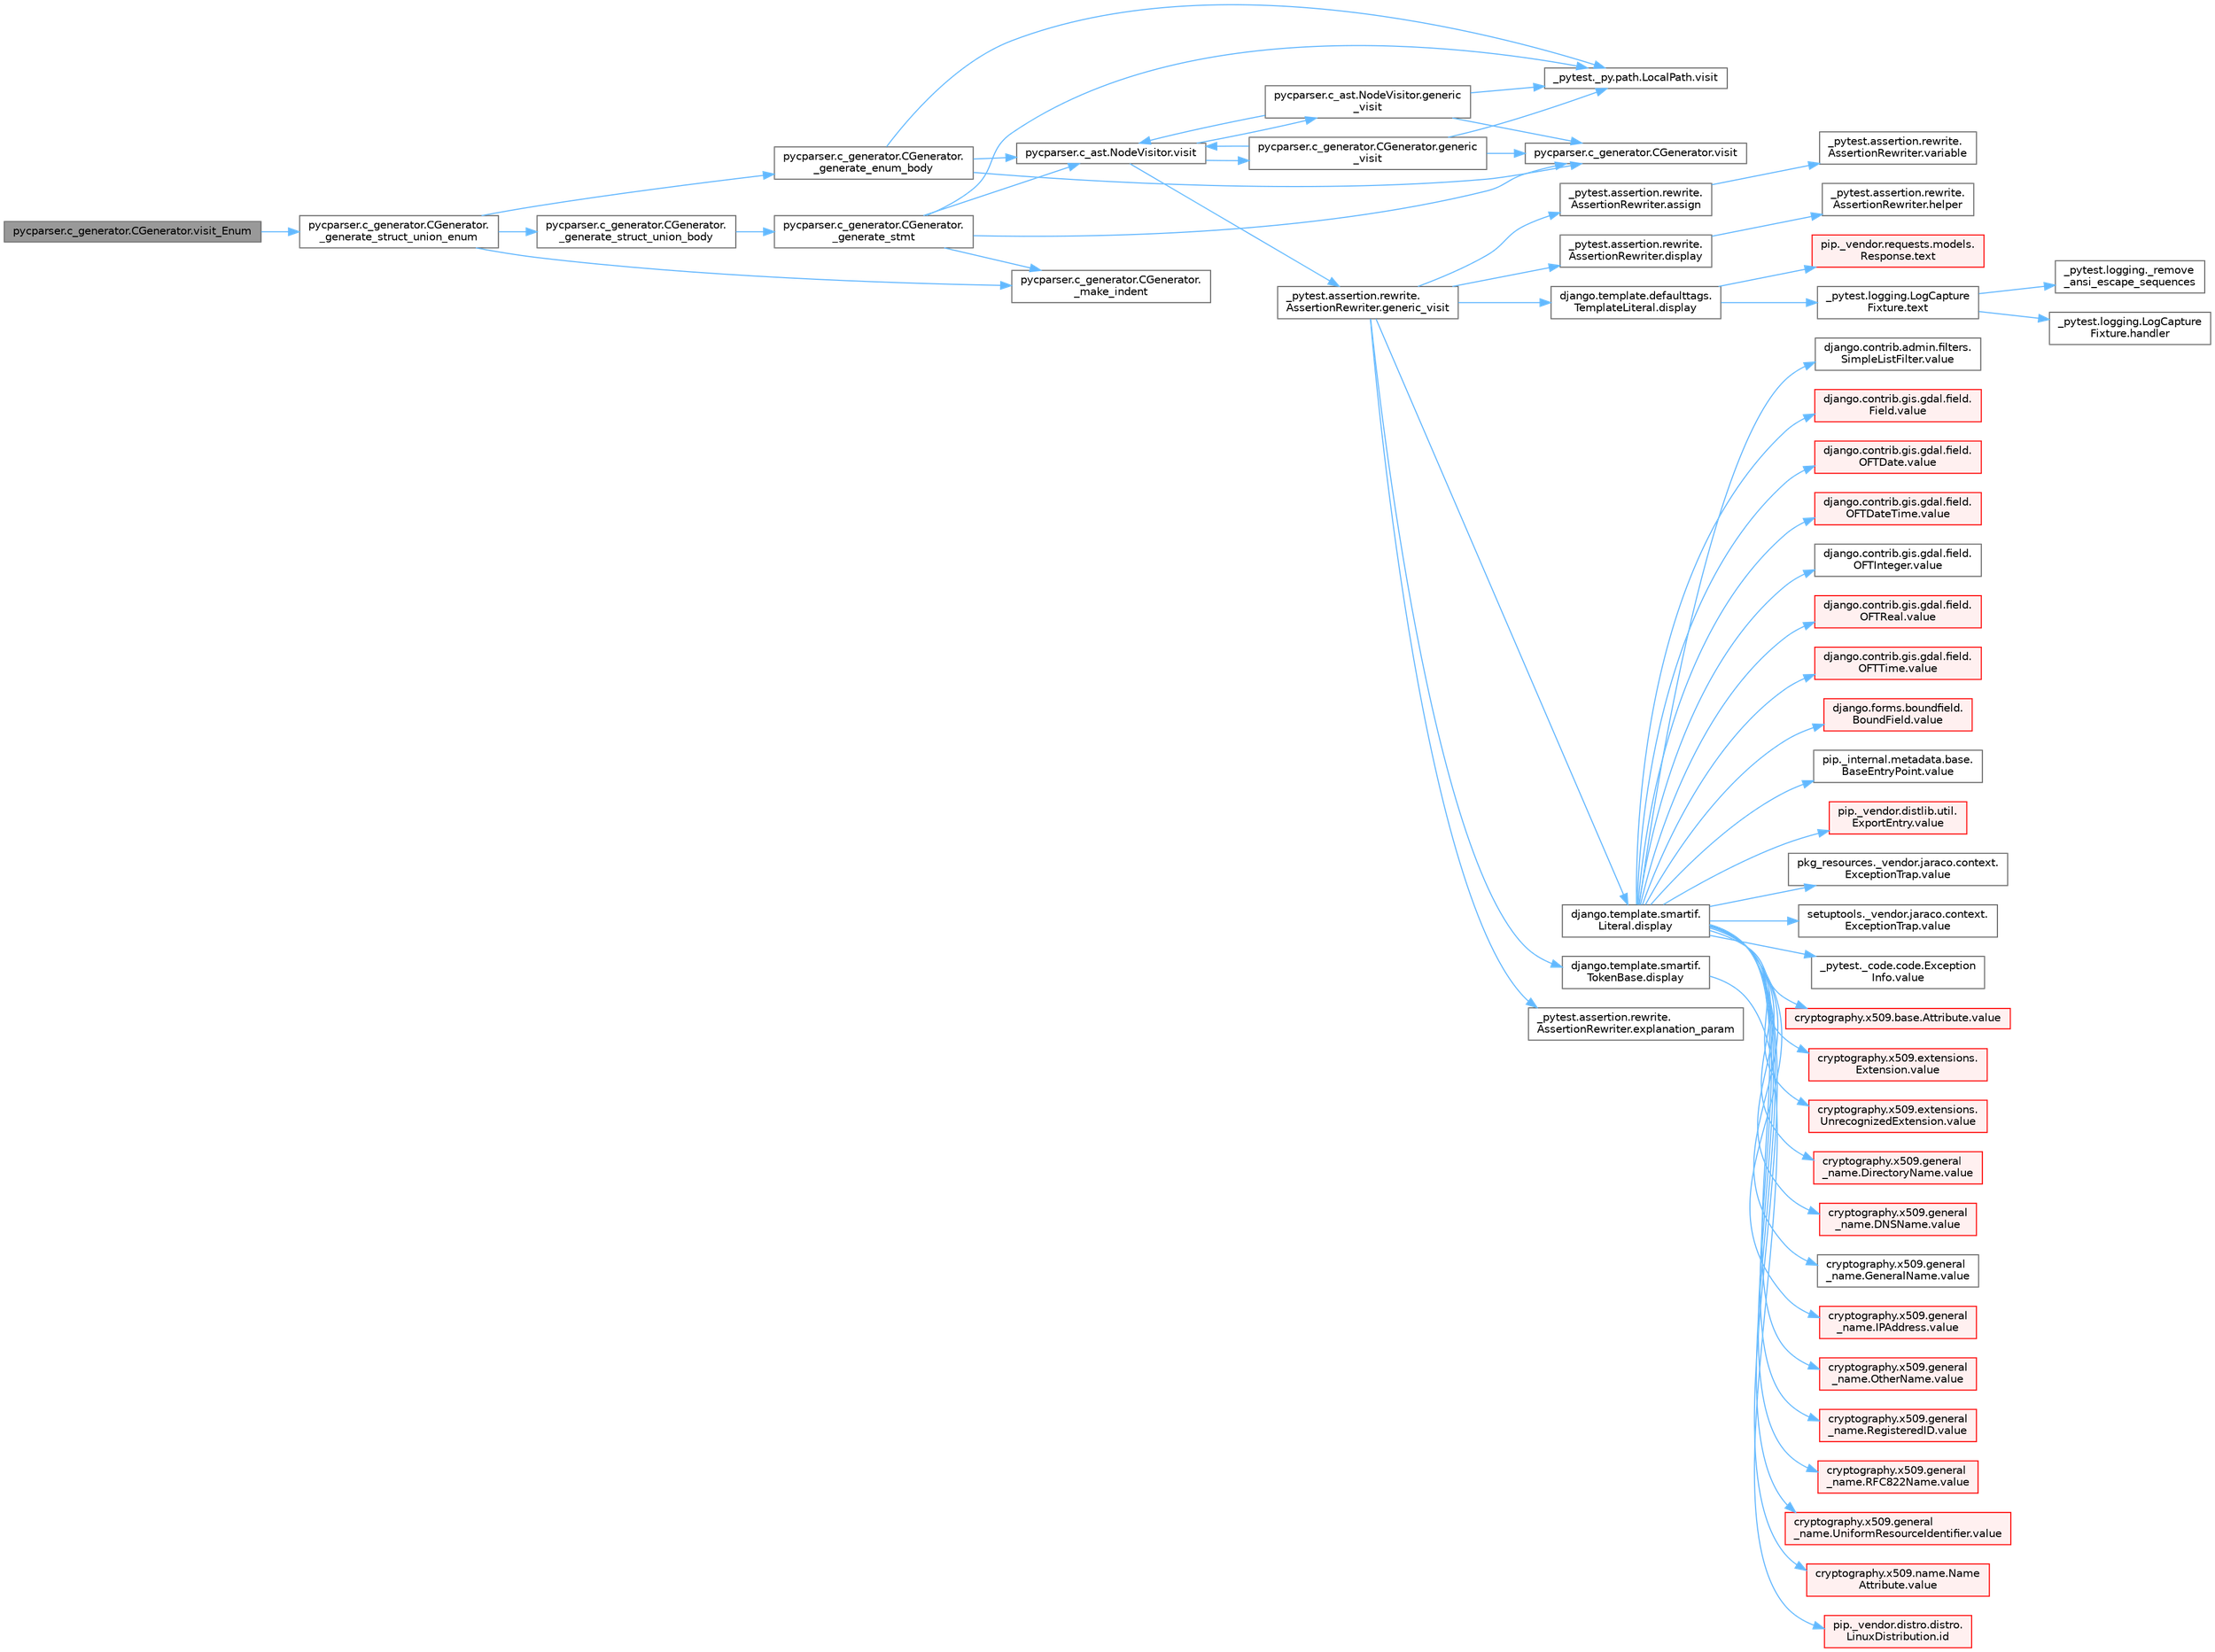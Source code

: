digraph "pycparser.c_generator.CGenerator.visit_Enum"
{
 // LATEX_PDF_SIZE
  bgcolor="transparent";
  edge [fontname=Helvetica,fontsize=10,labelfontname=Helvetica,labelfontsize=10];
  node [fontname=Helvetica,fontsize=10,shape=box,height=0.2,width=0.4];
  rankdir="LR";
  Node1 [id="Node000001",label="pycparser.c_generator.CGenerator.visit_Enum",height=0.2,width=0.4,color="gray40", fillcolor="grey60", style="filled", fontcolor="black",tooltip=" "];
  Node1 -> Node2 [id="edge1_Node000001_Node000002",color="steelblue1",style="solid",tooltip=" "];
  Node2 [id="Node000002",label="pycparser.c_generator.CGenerator.\l_generate_struct_union_enum",height=0.2,width=0.4,color="grey40", fillcolor="white", style="filled",URL="$classpycparser_1_1c__generator_1_1_c_generator.html#a306257353fdf4aaab0dfc9202eb40fc8",tooltip=" "];
  Node2 -> Node3 [id="edge2_Node000002_Node000003",color="steelblue1",style="solid",tooltip=" "];
  Node3 [id="Node000003",label="pycparser.c_generator.CGenerator.\l_generate_enum_body",height=0.2,width=0.4,color="grey40", fillcolor="white", style="filled",URL="$classpycparser_1_1c__generator_1_1_c_generator.html#a8d4605109d8a2a8b8b43cbc9fdbdca7b",tooltip=" "];
  Node3 -> Node4 [id="edge3_Node000003_Node000004",color="steelblue1",style="solid",tooltip=" "];
  Node4 [id="Node000004",label="_pytest._py.path.LocalPath.visit",height=0.2,width=0.4,color="grey40", fillcolor="white", style="filled",URL="$class__pytest_1_1__py_1_1path_1_1_local_path.html#a060be53a33d3755bd25c16dc13abac7f",tooltip=" "];
  Node3 -> Node5 [id="edge4_Node000003_Node000005",color="steelblue1",style="solid",tooltip=" "];
  Node5 [id="Node000005",label="pycparser.c_ast.NodeVisitor.visit",height=0.2,width=0.4,color="grey40", fillcolor="white", style="filled",URL="$classpycparser_1_1c__ast_1_1_node_visitor.html#aee069cab7dda89d942b7f0ef2e3c65a3",tooltip=" "];
  Node5 -> Node6 [id="edge5_Node000005_Node000006",color="steelblue1",style="solid",tooltip=" "];
  Node6 [id="Node000006",label="_pytest.assertion.rewrite.\lAssertionRewriter.generic_visit",height=0.2,width=0.4,color="grey40", fillcolor="white", style="filled",URL="$class__pytest_1_1assertion_1_1rewrite_1_1_assertion_rewriter.html#a3ed64b7f1f539985e2266ce47ac67230",tooltip=" "];
  Node6 -> Node7 [id="edge6_Node000006_Node000007",color="steelblue1",style="solid",tooltip=" "];
  Node7 [id="Node000007",label="_pytest.assertion.rewrite.\lAssertionRewriter.assign",height=0.2,width=0.4,color="grey40", fillcolor="white", style="filled",URL="$class__pytest_1_1assertion_1_1rewrite_1_1_assertion_rewriter.html#ac50809fee6d4b6675da98ef9aac41429",tooltip=" "];
  Node7 -> Node8 [id="edge7_Node000007_Node000008",color="steelblue1",style="solid",tooltip=" "];
  Node8 [id="Node000008",label="_pytest.assertion.rewrite.\lAssertionRewriter.variable",height=0.2,width=0.4,color="grey40", fillcolor="white", style="filled",URL="$class__pytest_1_1assertion_1_1rewrite_1_1_assertion_rewriter.html#a6e0b66a211b224916bfb75a281a4ffcb",tooltip=" "];
  Node6 -> Node9 [id="edge8_Node000006_Node000009",color="steelblue1",style="solid",tooltip=" "];
  Node9 [id="Node000009",label="_pytest.assertion.rewrite.\lAssertionRewriter.display",height=0.2,width=0.4,color="grey40", fillcolor="white", style="filled",URL="$class__pytest_1_1assertion_1_1rewrite_1_1_assertion_rewriter.html#a8b5fa9714f352debb03bc0ca6f333c1f",tooltip=" "];
  Node9 -> Node10 [id="edge9_Node000009_Node000010",color="steelblue1",style="solid",tooltip=" "];
  Node10 [id="Node000010",label="_pytest.assertion.rewrite.\lAssertionRewriter.helper",height=0.2,width=0.4,color="grey40", fillcolor="white", style="filled",URL="$class__pytest_1_1assertion_1_1rewrite_1_1_assertion_rewriter.html#a0ce220e0ab29fe17425507e3915e4b93",tooltip=" "];
  Node6 -> Node11 [id="edge10_Node000006_Node000011",color="steelblue1",style="solid",tooltip=" "];
  Node11 [id="Node000011",label="django.template.defaulttags.\lTemplateLiteral.display",height=0.2,width=0.4,color="grey40", fillcolor="white", style="filled",URL="$classdjango_1_1template_1_1defaulttags_1_1_template_literal.html#a264afb99c2e0af0725d2663921000714",tooltip=" "];
  Node11 -> Node12 [id="edge11_Node000011_Node000012",color="steelblue1",style="solid",tooltip=" "];
  Node12 [id="Node000012",label="_pytest.logging.LogCapture\lFixture.text",height=0.2,width=0.4,color="grey40", fillcolor="white", style="filled",URL="$class__pytest_1_1logging_1_1_log_capture_fixture.html#a9106fa210d485cc7075ed2f616c00493",tooltip=" "];
  Node12 -> Node13 [id="edge12_Node000012_Node000013",color="steelblue1",style="solid",tooltip=" "];
  Node13 [id="Node000013",label="_pytest.logging._remove\l_ansi_escape_sequences",height=0.2,width=0.4,color="grey40", fillcolor="white", style="filled",URL="$namespace__pytest_1_1logging.html#a1d62e543c7b5c0623fc03bac50195964",tooltip=" "];
  Node12 -> Node14 [id="edge13_Node000012_Node000014",color="steelblue1",style="solid",tooltip=" "];
  Node14 [id="Node000014",label="_pytest.logging.LogCapture\lFixture.handler",height=0.2,width=0.4,color="grey40", fillcolor="white", style="filled",URL="$class__pytest_1_1logging_1_1_log_capture_fixture.html#aefb88ce398bf05b25fddabd6dbafa486",tooltip=" "];
  Node11 -> Node15 [id="edge14_Node000011_Node000015",color="steelblue1",style="solid",tooltip=" "];
  Node15 [id="Node000015",label="pip._vendor.requests.models.\lResponse.text",height=0.2,width=0.4,color="red", fillcolor="#FFF0F0", style="filled",URL="$classpip_1_1__vendor_1_1requests_1_1models_1_1_response.html#a4a65383cecd29017a4540c28ee513ed3",tooltip=" "];
  Node6 -> Node50 [id="edge15_Node000006_Node000050",color="steelblue1",style="solid",tooltip=" "];
  Node50 [id="Node000050",label="django.template.smartif.\lLiteral.display",height=0.2,width=0.4,color="grey40", fillcolor="white", style="filled",URL="$classdjango_1_1template_1_1smartif_1_1_literal.html#a77e2e9e9b26d200150b8e3ac7f4766dd",tooltip=" "];
  Node50 -> Node51 [id="edge16_Node000050_Node000051",color="steelblue1",style="solid",tooltip=" "];
  Node51 [id="Node000051",label="_pytest._code.code.Exception\lInfo.value",height=0.2,width=0.4,color="grey40", fillcolor="white", style="filled",URL="$class__pytest_1_1__code_1_1code_1_1_exception_info.html#a65675b4b4254ece8c2b96f442ffa6a75",tooltip=" "];
  Node50 -> Node52 [id="edge17_Node000050_Node000052",color="steelblue1",style="solid",tooltip=" "];
  Node52 [id="Node000052",label="cryptography.x509.base.Attribute.value",height=0.2,width=0.4,color="red", fillcolor="#FFF0F0", style="filled",URL="$classcryptography_1_1x509_1_1base_1_1_attribute.html#a60472bf1e6c7d1a19111b910c23c097a",tooltip=" "];
  Node50 -> Node56 [id="edge18_Node000050_Node000056",color="steelblue1",style="solid",tooltip=" "];
  Node56 [id="Node000056",label="cryptography.x509.extensions.\lExtension.value",height=0.2,width=0.4,color="red", fillcolor="#FFF0F0", style="filled",URL="$classcryptography_1_1x509_1_1extensions_1_1_extension.html#a8c49255768af4af1c07670fd09fe42a7",tooltip=" "];
  Node50 -> Node57 [id="edge19_Node000050_Node000057",color="steelblue1",style="solid",tooltip=" "];
  Node57 [id="Node000057",label="cryptography.x509.extensions.\lUnrecognizedExtension.value",height=0.2,width=0.4,color="red", fillcolor="#FFF0F0", style="filled",URL="$classcryptography_1_1x509_1_1extensions_1_1_unrecognized_extension.html#a9992d78623e649a72caf3f3ce5a2c0f9",tooltip=" "];
  Node50 -> Node58 [id="edge20_Node000050_Node000058",color="steelblue1",style="solid",tooltip=" "];
  Node58 [id="Node000058",label="cryptography.x509.general\l_name.DirectoryName.value",height=0.2,width=0.4,color="red", fillcolor="#FFF0F0", style="filled",URL="$classcryptography_1_1x509_1_1general__name_1_1_directory_name.html#a68ccf077d3347ac26ff3c85cb234c9fe",tooltip=" "];
  Node50 -> Node59 [id="edge21_Node000050_Node000059",color="steelblue1",style="solid",tooltip=" "];
  Node59 [id="Node000059",label="cryptography.x509.general\l_name.DNSName.value",height=0.2,width=0.4,color="red", fillcolor="#FFF0F0", style="filled",URL="$classcryptography_1_1x509_1_1general__name_1_1_d_n_s_name.html#a93b054a2226f3b5f15aa11e51e8b2357",tooltip=" "];
  Node50 -> Node60 [id="edge22_Node000050_Node000060",color="steelblue1",style="solid",tooltip=" "];
  Node60 [id="Node000060",label="cryptography.x509.general\l_name.GeneralName.value",height=0.2,width=0.4,color="grey40", fillcolor="white", style="filled",URL="$classcryptography_1_1x509_1_1general__name_1_1_general_name.html#a6eebdc32cba49fb672f0904be4be684a",tooltip=" "];
  Node50 -> Node61 [id="edge23_Node000050_Node000061",color="steelblue1",style="solid",tooltip=" "];
  Node61 [id="Node000061",label="cryptography.x509.general\l_name.IPAddress.value",height=0.2,width=0.4,color="red", fillcolor="#FFF0F0", style="filled",URL="$classcryptography_1_1x509_1_1general__name_1_1_i_p_address.html#a514cf4d34f9d4eac1db384e30bfd545c",tooltip=" "];
  Node50 -> Node62 [id="edge24_Node000050_Node000062",color="steelblue1",style="solid",tooltip=" "];
  Node62 [id="Node000062",label="cryptography.x509.general\l_name.OtherName.value",height=0.2,width=0.4,color="red", fillcolor="#FFF0F0", style="filled",URL="$classcryptography_1_1x509_1_1general__name_1_1_other_name.html#adc049986474090e83a8ff9ed596f53f6",tooltip=" "];
  Node50 -> Node63 [id="edge25_Node000050_Node000063",color="steelblue1",style="solid",tooltip=" "];
  Node63 [id="Node000063",label="cryptography.x509.general\l_name.RegisteredID.value",height=0.2,width=0.4,color="red", fillcolor="#FFF0F0", style="filled",URL="$classcryptography_1_1x509_1_1general__name_1_1_registered_i_d.html#a54915bad33598e65e1299ae76700053c",tooltip=" "];
  Node50 -> Node64 [id="edge26_Node000050_Node000064",color="steelblue1",style="solid",tooltip=" "];
  Node64 [id="Node000064",label="cryptography.x509.general\l_name.RFC822Name.value",height=0.2,width=0.4,color="red", fillcolor="#FFF0F0", style="filled",URL="$classcryptography_1_1x509_1_1general__name_1_1_r_f_c822_name.html#a63c29183b28ccc19efeb5894b261e70d",tooltip=" "];
  Node50 -> Node65 [id="edge27_Node000050_Node000065",color="steelblue1",style="solid",tooltip=" "];
  Node65 [id="Node000065",label="cryptography.x509.general\l_name.UniformResourceIdentifier.value",height=0.2,width=0.4,color="red", fillcolor="#FFF0F0", style="filled",URL="$classcryptography_1_1x509_1_1general__name_1_1_uniform_resource_identifier.html#a62c2508b5e9961e78426b268e20f412f",tooltip=" "];
  Node50 -> Node66 [id="edge28_Node000050_Node000066",color="steelblue1",style="solid",tooltip=" "];
  Node66 [id="Node000066",label="cryptography.x509.name.Name\lAttribute.value",height=0.2,width=0.4,color="red", fillcolor="#FFF0F0", style="filled",URL="$classcryptography_1_1x509_1_1name_1_1_name_attribute.html#af39a23a036a8c8a731fb74018c6c58f7",tooltip=" "];
  Node50 -> Node67 [id="edge29_Node000050_Node000067",color="steelblue1",style="solid",tooltip=" "];
  Node67 [id="Node000067",label="django.contrib.admin.filters.\lSimpleListFilter.value",height=0.2,width=0.4,color="grey40", fillcolor="white", style="filled",URL="$classdjango_1_1contrib_1_1admin_1_1filters_1_1_simple_list_filter.html#aefe5c6c5478d3d2560a882cadc9e7649",tooltip=" "];
  Node50 -> Node68 [id="edge30_Node000050_Node000068",color="steelblue1",style="solid",tooltip=" "];
  Node68 [id="Node000068",label="django.contrib.gis.gdal.field.\lField.value",height=0.2,width=0.4,color="red", fillcolor="#FFF0F0", style="filled",URL="$classdjango_1_1contrib_1_1gis_1_1gdal_1_1field_1_1_field.html#a0534fa49aaead023461bb9458776c33c",tooltip=" "];
  Node50 -> Node75 [id="edge31_Node000050_Node000075",color="steelblue1",style="solid",tooltip=" "];
  Node75 [id="Node000075",label="django.contrib.gis.gdal.field.\lOFTDate.value",height=0.2,width=0.4,color="red", fillcolor="#FFF0F0", style="filled",URL="$classdjango_1_1contrib_1_1gis_1_1gdal_1_1field_1_1_o_f_t_date.html#a1b70bed1d73b01c2dbbb215c85f318b1",tooltip=" "];
  Node50 -> Node80 [id="edge32_Node000050_Node000080",color="steelblue1",style="solid",tooltip=" "];
  Node80 [id="Node000080",label="django.contrib.gis.gdal.field.\lOFTDateTime.value",height=0.2,width=0.4,color="red", fillcolor="#FFF0F0", style="filled",URL="$classdjango_1_1contrib_1_1gis_1_1gdal_1_1field_1_1_o_f_t_date_time.html#a90dc99581d0efab92ef193eaea54300e",tooltip=" "];
  Node50 -> Node81 [id="edge33_Node000050_Node000081",color="steelblue1",style="solid",tooltip=" "];
  Node81 [id="Node000081",label="django.contrib.gis.gdal.field.\lOFTInteger.value",height=0.2,width=0.4,color="grey40", fillcolor="white", style="filled",URL="$classdjango_1_1contrib_1_1gis_1_1gdal_1_1field_1_1_o_f_t_integer.html#ae8b59256eee84f0198bfe27ae73c2f40",tooltip=" "];
  Node50 -> Node82 [id="edge34_Node000050_Node000082",color="steelblue1",style="solid",tooltip=" "];
  Node82 [id="Node000082",label="django.contrib.gis.gdal.field.\lOFTReal.value",height=0.2,width=0.4,color="red", fillcolor="#FFF0F0", style="filled",URL="$classdjango_1_1contrib_1_1gis_1_1gdal_1_1field_1_1_o_f_t_real.html#af38e5fdd4622d4f12649b8b882dae3c9",tooltip=" "];
  Node50 -> Node84 [id="edge35_Node000050_Node000084",color="steelblue1",style="solid",tooltip=" "];
  Node84 [id="Node000084",label="django.contrib.gis.gdal.field.\lOFTTime.value",height=0.2,width=0.4,color="red", fillcolor="#FFF0F0", style="filled",URL="$classdjango_1_1contrib_1_1gis_1_1gdal_1_1field_1_1_o_f_t_time.html#a5409d5a314e03fe5dec94170182a1942",tooltip=" "];
  Node50 -> Node85 [id="edge36_Node000050_Node000085",color="steelblue1",style="solid",tooltip=" "];
  Node85 [id="Node000085",label="django.forms.boundfield.\lBoundField.value",height=0.2,width=0.4,color="red", fillcolor="#FFF0F0", style="filled",URL="$classdjango_1_1forms_1_1boundfield_1_1_bound_field.html#a477fc97c541321eb1218c4287678ce5e",tooltip=" "];
  Node50 -> Node533 [id="edge37_Node000050_Node000533",color="steelblue1",style="solid",tooltip=" "];
  Node533 [id="Node000533",label="pip._internal.metadata.base.\lBaseEntryPoint.value",height=0.2,width=0.4,color="grey40", fillcolor="white", style="filled",URL="$classpip_1_1__internal_1_1metadata_1_1base_1_1_base_entry_point.html#a446ba6422d9cd9c14da8fdd2cbb91a25",tooltip=" "];
  Node50 -> Node534 [id="edge38_Node000050_Node000534",color="steelblue1",style="solid",tooltip=" "];
  Node534 [id="Node000534",label="pip._vendor.distlib.util.\lExportEntry.value",height=0.2,width=0.4,color="red", fillcolor="#FFF0F0", style="filled",URL="$classpip_1_1__vendor_1_1distlib_1_1util_1_1_export_entry.html#a7c58cd5235937bd538b1c0583bd51fda",tooltip=" "];
  Node50 -> Node537 [id="edge39_Node000050_Node000537",color="steelblue1",style="solid",tooltip=" "];
  Node537 [id="Node000537",label="pkg_resources._vendor.jaraco.context.\lExceptionTrap.value",height=0.2,width=0.4,color="grey40", fillcolor="white", style="filled",URL="$classpkg__resources_1_1__vendor_1_1jaraco_1_1context_1_1_exception_trap.html#a39fb0ebf79a980f43ac06486340130e5",tooltip=" "];
  Node50 -> Node538 [id="edge40_Node000050_Node000538",color="steelblue1",style="solid",tooltip=" "];
  Node538 [id="Node000538",label="setuptools._vendor.jaraco.context.\lExceptionTrap.value",height=0.2,width=0.4,color="grey40", fillcolor="white", style="filled",URL="$classsetuptools_1_1__vendor_1_1jaraco_1_1context_1_1_exception_trap.html#a92eaef82df6b864df0489085d65435f1",tooltip=" "];
  Node6 -> Node4524 [id="edge41_Node000006_Node004524",color="steelblue1",style="solid",tooltip=" "];
  Node4524 [id="Node004524",label="django.template.smartif.\lTokenBase.display",height=0.2,width=0.4,color="grey40", fillcolor="white", style="filled",URL="$classdjango_1_1template_1_1smartif_1_1_token_base.html#af8ccd5b8a53d5f0cd5f3f3e853752070",tooltip=" "];
  Node4524 -> Node571 [id="edge42_Node004524_Node000571",color="steelblue1",style="solid",tooltip=" "];
  Node571 [id="Node000571",label="pip._vendor.distro.distro.\lLinuxDistribution.id",height=0.2,width=0.4,color="red", fillcolor="#FFF0F0", style="filled",URL="$classpip_1_1__vendor_1_1distro_1_1distro_1_1_linux_distribution.html#aec57d97b3bd82778371db7afa1d5b877",tooltip=" "];
  Node6 -> Node4525 [id="edge43_Node000006_Node004525",color="steelblue1",style="solid",tooltip=" "];
  Node4525 [id="Node004525",label="_pytest.assertion.rewrite.\lAssertionRewriter.explanation_param",height=0.2,width=0.4,color="grey40", fillcolor="white", style="filled",URL="$class__pytest_1_1assertion_1_1rewrite_1_1_assertion_rewriter.html#a381eacc67775b50f8acc685bbba9a525",tooltip=" "];
  Node5 -> Node4526 [id="edge44_Node000005_Node004526",color="steelblue1",style="solid",tooltip=" "];
  Node4526 [id="Node004526",label="pycparser.c_ast.NodeVisitor.generic\l_visit",height=0.2,width=0.4,color="grey40", fillcolor="white", style="filled",URL="$classpycparser_1_1c__ast_1_1_node_visitor.html#a8dae1271d187b9c889e4d0173f447f88",tooltip=" "];
  Node4526 -> Node4 [id="edge45_Node004526_Node000004",color="steelblue1",style="solid",tooltip=" "];
  Node4526 -> Node5 [id="edge46_Node004526_Node000005",color="steelblue1",style="solid",tooltip=" "];
  Node4526 -> Node2342 [id="edge47_Node004526_Node002342",color="steelblue1",style="solid",tooltip=" "];
  Node2342 [id="Node002342",label="pycparser.c_generator.CGenerator.visit",height=0.2,width=0.4,color="grey40", fillcolor="white", style="filled",URL="$classpycparser_1_1c__generator_1_1_c_generator.html#abdfbeeec668d48b4d0bc2fe5fa74ad8b",tooltip=" "];
  Node5 -> Node4527 [id="edge48_Node000005_Node004527",color="steelblue1",style="solid",tooltip=" "];
  Node4527 [id="Node004527",label="pycparser.c_generator.CGenerator.generic\l_visit",height=0.2,width=0.4,color="grey40", fillcolor="white", style="filled",URL="$classpycparser_1_1c__generator_1_1_c_generator.html#ada71577429a664f102ec6c72584cd4b0",tooltip=" "];
  Node4527 -> Node4 [id="edge49_Node004527_Node000004",color="steelblue1",style="solid",tooltip=" "];
  Node4527 -> Node5 [id="edge50_Node004527_Node000005",color="steelblue1",style="solid",tooltip=" "];
  Node4527 -> Node2342 [id="edge51_Node004527_Node002342",color="steelblue1",style="solid",tooltip=" "];
  Node3 -> Node2342 [id="edge52_Node000003_Node002342",color="steelblue1",style="solid",tooltip=" "];
  Node2 -> Node4528 [id="edge53_Node000002_Node004528",color="steelblue1",style="solid",tooltip=" "];
  Node4528 [id="Node004528",label="pycparser.c_generator.CGenerator.\l_generate_struct_union_body",height=0.2,width=0.4,color="grey40", fillcolor="white", style="filled",URL="$classpycparser_1_1c__generator_1_1_c_generator.html#a1d6b74fda947011cb8c436d9bbfb9ce6",tooltip=" "];
  Node4528 -> Node4529 [id="edge54_Node004528_Node004529",color="steelblue1",style="solid",tooltip=" "];
  Node4529 [id="Node004529",label="pycparser.c_generator.CGenerator.\l_generate_stmt",height=0.2,width=0.4,color="grey40", fillcolor="white", style="filled",URL="$classpycparser_1_1c__generator_1_1_c_generator.html#ae84e636e6634466f8231fe4ad2970d3b",tooltip=" "];
  Node4529 -> Node4530 [id="edge55_Node004529_Node004530",color="steelblue1",style="solid",tooltip=" "];
  Node4530 [id="Node004530",label="pycparser.c_generator.CGenerator.\l_make_indent",height=0.2,width=0.4,color="grey40", fillcolor="white", style="filled",URL="$classpycparser_1_1c__generator_1_1_c_generator.html#a0ed1adcd3604906a6dc996ad2e881228",tooltip=" "];
  Node4529 -> Node4 [id="edge56_Node004529_Node000004",color="steelblue1",style="solid",tooltip=" "];
  Node4529 -> Node5 [id="edge57_Node004529_Node000005",color="steelblue1",style="solid",tooltip=" "];
  Node4529 -> Node2342 [id="edge58_Node004529_Node002342",color="steelblue1",style="solid",tooltip=" "];
  Node2 -> Node4530 [id="edge59_Node000002_Node004530",color="steelblue1",style="solid",tooltip=" "];
}

